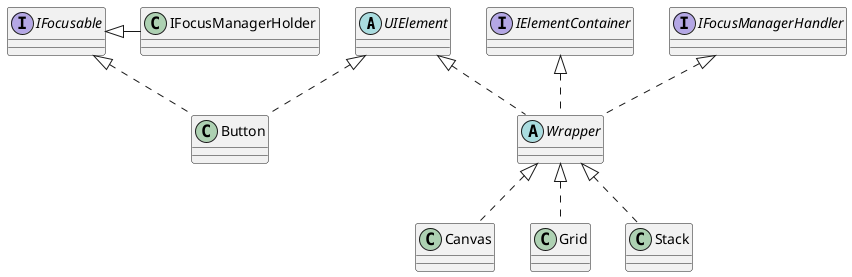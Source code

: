 ﻿@startuml

abstract UIElement
interface IElementContainer
interface IFocusable
interface IFocusManagerHandler
IFocusable <|- IFocusManagerHolder

abstract Wrapper 

UIElement <|.. Wrapper 
IFocusManagerHandler <|.. Wrapper
IElementContainer <|.. Wrapper

Wrapper <|.. Canvas
Wrapper <|.. Grid
Wrapper <|.. Stack

UIElement <|.. Button
IFocusable <|.. Button



@enduml